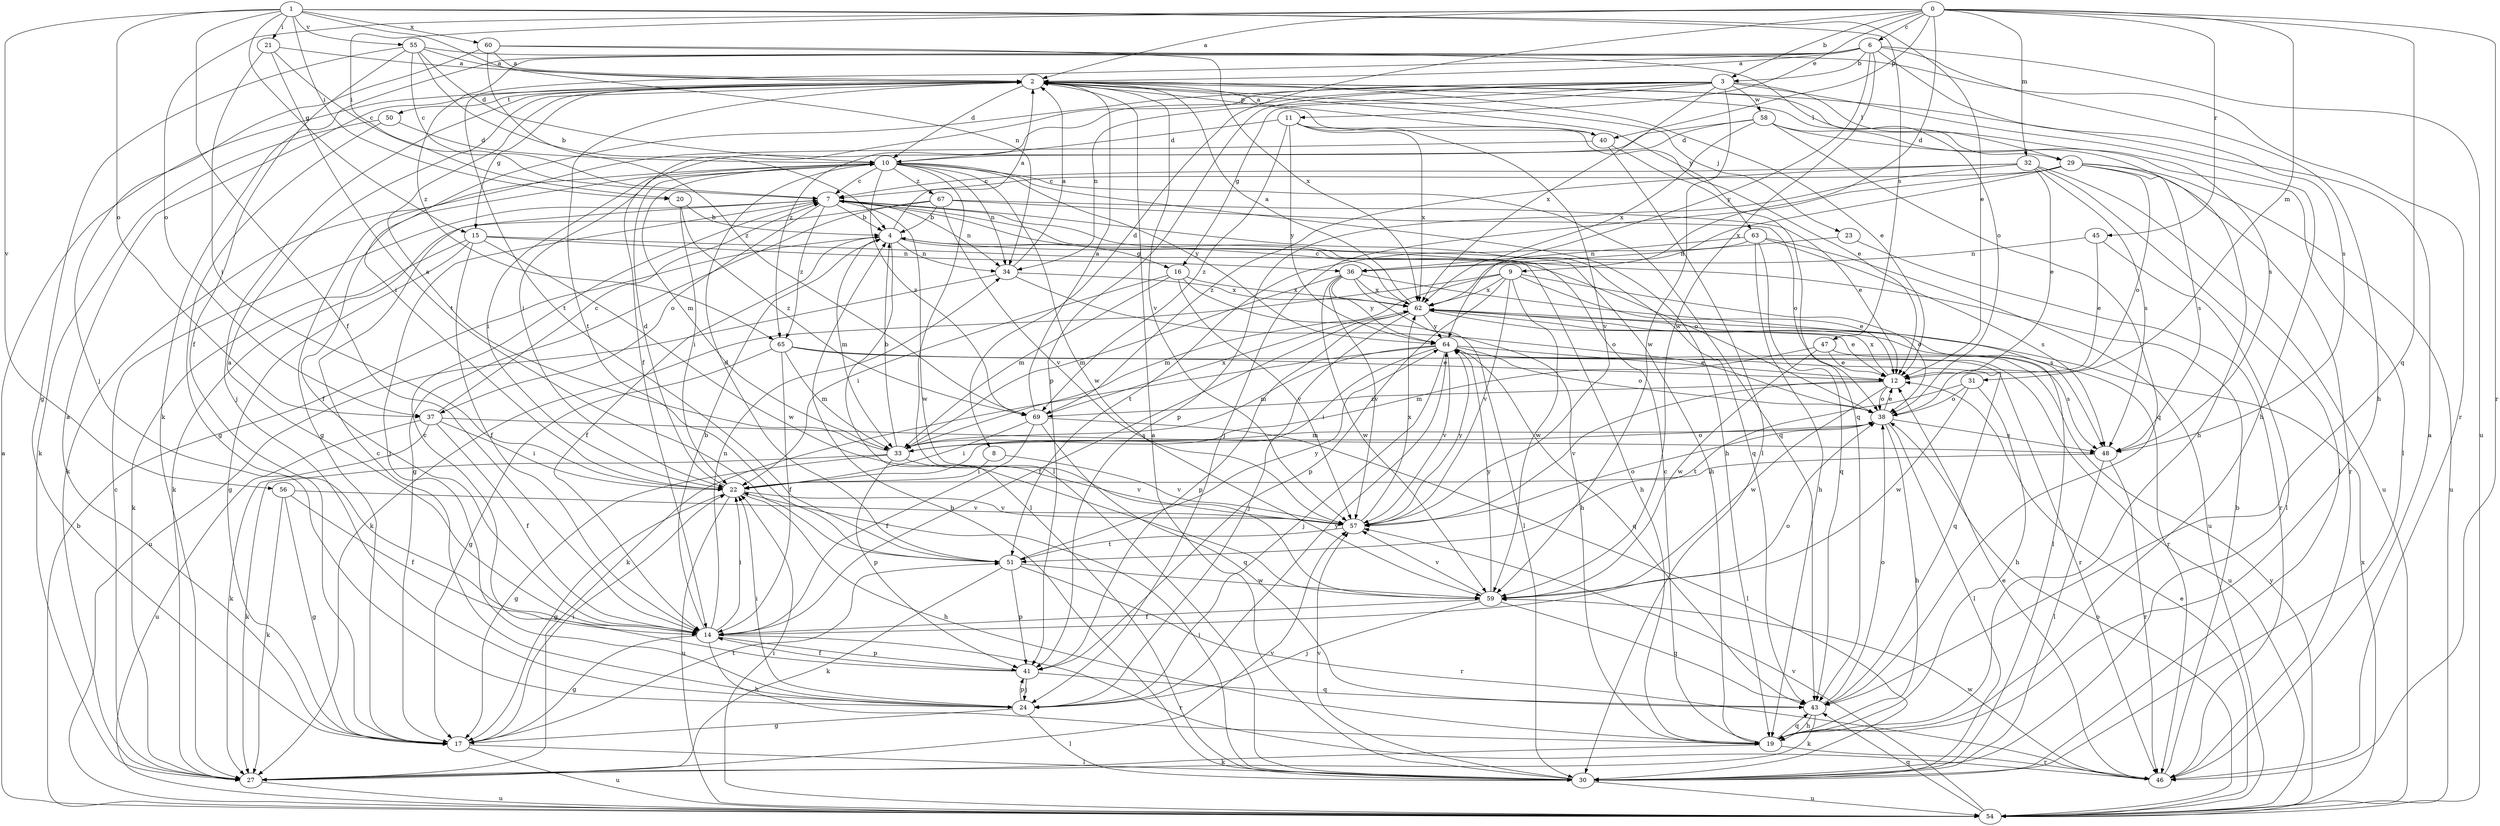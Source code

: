 strict digraph  {
0;
1;
2;
3;
4;
6;
7;
8;
9;
10;
11;
12;
14;
15;
16;
17;
19;
20;
21;
22;
23;
24;
27;
29;
30;
31;
32;
33;
34;
36;
37;
38;
40;
41;
43;
45;
46;
47;
48;
50;
51;
54;
55;
56;
57;
58;
59;
60;
62;
63;
64;
65;
67;
69;
0 -> 2  [label=a];
0 -> 3  [label=b];
0 -> 6  [label=c];
0 -> 8  [label=d];
0 -> 9  [label=d];
0 -> 11  [label=e];
0 -> 20  [label=i];
0 -> 31  [label=m];
0 -> 32  [label=m];
0 -> 37  [label=o];
0 -> 40  [label=p];
0 -> 43  [label=q];
0 -> 45  [label=r];
0 -> 46  [label=r];
1 -> 12  [label=e];
1 -> 14  [label=f];
1 -> 15  [label=g];
1 -> 20  [label=i];
1 -> 21  [label=i];
1 -> 34  [label=n];
1 -> 37  [label=o];
1 -> 47  [label=s];
1 -> 55  [label=v];
1 -> 56  [label=v];
1 -> 60  [label=x];
2 -> 10  [label=d];
2 -> 12  [label=e];
2 -> 15  [label=g];
2 -> 23  [label=j];
2 -> 24  [label=j];
2 -> 29  [label=l];
2 -> 40  [label=p];
2 -> 48  [label=s];
2 -> 50  [label=t];
2 -> 51  [label=t];
2 -> 57  [label=v];
2 -> 63  [label=y];
3 -> 14  [label=f];
3 -> 16  [label=g];
3 -> 19  [label=h];
3 -> 22  [label=i];
3 -> 29  [label=l];
3 -> 34  [label=n];
3 -> 41  [label=p];
3 -> 58  [label=w];
3 -> 59  [label=w];
3 -> 62  [label=x];
3 -> 65  [label=z];
4 -> 2  [label=a];
4 -> 14  [label=f];
4 -> 16  [label=g];
4 -> 19  [label=h];
4 -> 30  [label=l];
4 -> 33  [label=m];
4 -> 34  [label=n];
6 -> 2  [label=a];
6 -> 3  [label=b];
6 -> 19  [label=h];
6 -> 27  [label=k];
6 -> 48  [label=s];
6 -> 51  [label=t];
6 -> 54  [label=u];
6 -> 59  [label=w];
6 -> 64  [label=y];
6 -> 65  [label=z];
7 -> 4  [label=b];
7 -> 19  [label=h];
7 -> 24  [label=j];
7 -> 34  [label=n];
7 -> 37  [label=o];
7 -> 43  [label=q];
7 -> 59  [label=w];
7 -> 65  [label=z];
8 -> 22  [label=i];
8 -> 57  [label=v];
9 -> 12  [label=e];
9 -> 27  [label=k];
9 -> 33  [label=m];
9 -> 38  [label=o];
9 -> 41  [label=p];
9 -> 57  [label=v];
9 -> 59  [label=w];
9 -> 62  [label=x];
10 -> 7  [label=c];
10 -> 14  [label=f];
10 -> 19  [label=h];
10 -> 22  [label=i];
10 -> 27  [label=k];
10 -> 30  [label=l];
10 -> 33  [label=m];
10 -> 34  [label=n];
10 -> 43  [label=q];
10 -> 59  [label=w];
10 -> 64  [label=y];
10 -> 67  [label=z];
10 -> 69  [label=z];
11 -> 10  [label=d];
11 -> 12  [label=e];
11 -> 57  [label=v];
11 -> 62  [label=x];
11 -> 64  [label=y];
11 -> 69  [label=z];
12 -> 38  [label=o];
12 -> 57  [label=v];
12 -> 59  [label=w];
12 -> 62  [label=x];
12 -> 69  [label=z];
14 -> 2  [label=a];
14 -> 4  [label=b];
14 -> 17  [label=g];
14 -> 19  [label=h];
14 -> 22  [label=i];
14 -> 34  [label=n];
14 -> 38  [label=o];
14 -> 41  [label=p];
14 -> 46  [label=r];
15 -> 14  [label=f];
15 -> 17  [label=g];
15 -> 27  [label=k];
15 -> 36  [label=n];
15 -> 38  [label=o];
15 -> 59  [label=w];
16 -> 19  [label=h];
16 -> 22  [label=i];
16 -> 33  [label=m];
16 -> 57  [label=v];
16 -> 62  [label=x];
17 -> 2  [label=a];
17 -> 22  [label=i];
17 -> 30  [label=l];
17 -> 51  [label=t];
17 -> 54  [label=u];
19 -> 7  [label=c];
19 -> 27  [label=k];
19 -> 43  [label=q];
19 -> 46  [label=r];
20 -> 4  [label=b];
20 -> 22  [label=i];
20 -> 69  [label=z];
21 -> 2  [label=a];
21 -> 7  [label=c];
21 -> 22  [label=i];
21 -> 51  [label=t];
22 -> 10  [label=d];
22 -> 17  [label=g];
22 -> 19  [label=h];
22 -> 54  [label=u];
22 -> 57  [label=v];
23 -> 36  [label=n];
23 -> 46  [label=r];
24 -> 7  [label=c];
24 -> 17  [label=g];
24 -> 22  [label=i];
24 -> 30  [label=l];
24 -> 41  [label=p];
24 -> 64  [label=y];
27 -> 7  [label=c];
27 -> 54  [label=u];
27 -> 57  [label=v];
29 -> 7  [label=c];
29 -> 24  [label=j];
29 -> 38  [label=o];
29 -> 46  [label=r];
29 -> 48  [label=s];
29 -> 54  [label=u];
29 -> 62  [label=x];
30 -> 2  [label=a];
30 -> 4  [label=b];
30 -> 22  [label=i];
30 -> 54  [label=u];
30 -> 57  [label=v];
31 -> 19  [label=h];
31 -> 38  [label=o];
31 -> 51  [label=t];
31 -> 59  [label=w];
32 -> 7  [label=c];
32 -> 12  [label=e];
32 -> 30  [label=l];
32 -> 41  [label=p];
32 -> 48  [label=s];
32 -> 54  [label=u];
32 -> 69  [label=z];
33 -> 2  [label=a];
33 -> 4  [label=b];
33 -> 17  [label=g];
33 -> 27  [label=k];
33 -> 38  [label=o];
33 -> 41  [label=p];
33 -> 57  [label=v];
34 -> 2  [label=a];
34 -> 38  [label=o];
34 -> 54  [label=u];
34 -> 62  [label=x];
36 -> 30  [label=l];
36 -> 33  [label=m];
36 -> 48  [label=s];
36 -> 57  [label=v];
36 -> 59  [label=w];
36 -> 62  [label=x];
36 -> 64  [label=y];
37 -> 7  [label=c];
37 -> 14  [label=f];
37 -> 22  [label=i];
37 -> 27  [label=k];
37 -> 48  [label=s];
37 -> 54  [label=u];
38 -> 12  [label=e];
38 -> 19  [label=h];
38 -> 30  [label=l];
38 -> 33  [label=m];
38 -> 48  [label=s];
40 -> 2  [label=a];
40 -> 17  [label=g];
40 -> 30  [label=l];
40 -> 43  [label=q];
41 -> 7  [label=c];
41 -> 14  [label=f];
41 -> 24  [label=j];
41 -> 43  [label=q];
43 -> 19  [label=h];
43 -> 27  [label=k];
43 -> 38  [label=o];
45 -> 12  [label=e];
45 -> 30  [label=l];
45 -> 36  [label=n];
46 -> 2  [label=a];
46 -> 4  [label=b];
46 -> 12  [label=e];
46 -> 59  [label=w];
47 -> 12  [label=e];
47 -> 33  [label=m];
47 -> 48  [label=s];
47 -> 59  [label=w];
48 -> 22  [label=i];
48 -> 30  [label=l];
48 -> 46  [label=r];
50 -> 10  [label=d];
50 -> 17  [label=g];
50 -> 27  [label=k];
51 -> 10  [label=d];
51 -> 27  [label=k];
51 -> 41  [label=p];
51 -> 46  [label=r];
51 -> 59  [label=w];
51 -> 64  [label=y];
54 -> 2  [label=a];
54 -> 4  [label=b];
54 -> 12  [label=e];
54 -> 22  [label=i];
54 -> 38  [label=o];
54 -> 43  [label=q];
54 -> 57  [label=v];
54 -> 62  [label=x];
54 -> 64  [label=y];
55 -> 2  [label=a];
55 -> 4  [label=b];
55 -> 7  [label=c];
55 -> 10  [label=d];
55 -> 14  [label=f];
55 -> 17  [label=g];
55 -> 38  [label=o];
56 -> 14  [label=f];
56 -> 17  [label=g];
56 -> 27  [label=k];
56 -> 57  [label=v];
57 -> 38  [label=o];
57 -> 51  [label=t];
57 -> 62  [label=x];
57 -> 64  [label=y];
58 -> 10  [label=d];
58 -> 19  [label=h];
58 -> 22  [label=i];
58 -> 30  [label=l];
58 -> 43  [label=q];
58 -> 62  [label=x];
59 -> 14  [label=f];
59 -> 24  [label=j];
59 -> 43  [label=q];
59 -> 57  [label=v];
59 -> 64  [label=y];
60 -> 2  [label=a];
60 -> 24  [label=j];
60 -> 46  [label=r];
60 -> 62  [label=x];
60 -> 69  [label=z];
62 -> 2  [label=a];
62 -> 7  [label=c];
62 -> 12  [label=e];
62 -> 14  [label=f];
62 -> 24  [label=j];
62 -> 30  [label=l];
62 -> 41  [label=p];
62 -> 46  [label=r];
62 -> 64  [label=y];
63 -> 19  [label=h];
63 -> 36  [label=n];
63 -> 43  [label=q];
63 -> 48  [label=s];
63 -> 51  [label=t];
63 -> 54  [label=u];
64 -> 12  [label=e];
64 -> 22  [label=i];
64 -> 24  [label=j];
64 -> 27  [label=k];
64 -> 33  [label=m];
64 -> 38  [label=o];
64 -> 43  [label=q];
64 -> 46  [label=r];
64 -> 54  [label=u];
64 -> 57  [label=v];
65 -> 12  [label=e];
65 -> 14  [label=f];
65 -> 17  [label=g];
65 -> 33  [label=m];
65 -> 43  [label=q];
67 -> 4  [label=b];
67 -> 12  [label=e];
67 -> 17  [label=g];
67 -> 27  [label=k];
67 -> 38  [label=o];
67 -> 57  [label=v];
69 -> 2  [label=a];
69 -> 14  [label=f];
69 -> 22  [label=i];
69 -> 30  [label=l];
69 -> 43  [label=q];
69 -> 62  [label=x];
}
